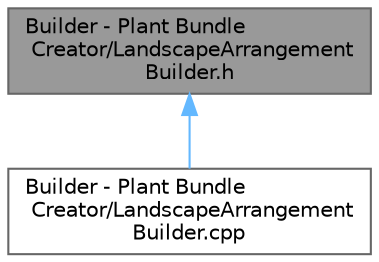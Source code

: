 digraph "Builder - Plant Bundle Creator/LandscapeArrangementBuilder.h"
{
 // INTERACTIVE_SVG=YES
 // LATEX_PDF_SIZE
  bgcolor="transparent";
  edge [fontname=Helvetica,fontsize=10,labelfontname=Helvetica,labelfontsize=10];
  node [fontname=Helvetica,fontsize=10,shape=box,height=0.2,width=0.4];
  Node1 [id="Node000001",label="Builder - Plant Bundle\l Creator/LandscapeArrangement\lBuilder.h",height=0.2,width=0.4,color="gray40", fillcolor="grey60", style="filled", fontcolor="black",tooltip="Header file for the LandscapeArrangementBuilder concrete builder class."];
  Node1 -> Node2 [id="edge1_Node000001_Node000002",dir="back",color="steelblue1",style="solid",tooltip=" "];
  Node2 [id="Node000002",label="Builder - Plant Bundle\l Creator/LandscapeArrangement\lBuilder.cpp",height=0.2,width=0.4,color="grey40", fillcolor="white", style="filled",URL="$_landscape_arrangement_builder_8cpp.html",tooltip=" "];
}
